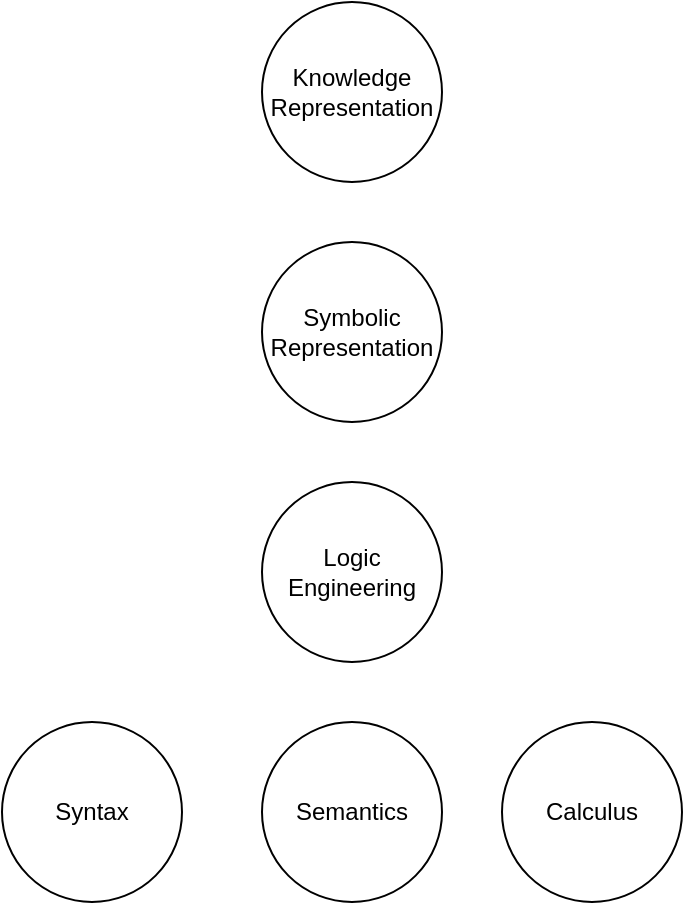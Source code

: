 <mxfile version="20.5.3" type="github">
  <diagram id="61uoC8Aeie0ySmn9iBYh" name="Page-1">
    <mxGraphModel dx="1348" dy="720" grid="1" gridSize="10" guides="1" tooltips="1" connect="1" arrows="1" fold="1" page="1" pageScale="1" pageWidth="850" pageHeight="1100" math="0" shadow="0">
      <root>
        <mxCell id="0" />
        <mxCell id="1" parent="0" />
        <mxCell id="ksrkDHLtkuaByw2PT24d-1" value="&lt;div&gt;Knowledge&lt;/div&gt;&lt;div&gt;Representation&lt;br&gt;&lt;/div&gt;" style="ellipse;whiteSpace=wrap;html=1;aspect=fixed;" vertex="1" parent="1">
          <mxGeometry x="360" y="240" width="90" height="90" as="geometry" />
        </mxCell>
        <mxCell id="ksrkDHLtkuaByw2PT24d-2" value="&lt;div&gt;Symbolic&lt;/div&gt;&lt;div&gt;Representation&lt;br&gt;&lt;/div&gt;" style="ellipse;whiteSpace=wrap;html=1;aspect=fixed;" vertex="1" parent="1">
          <mxGeometry x="360" y="360" width="90" height="90" as="geometry" />
        </mxCell>
        <mxCell id="ksrkDHLtkuaByw2PT24d-3" value="&lt;div&gt;Logic&lt;/div&gt;&lt;div&gt;Engineering&lt;br&gt;&lt;/div&gt;" style="ellipse;whiteSpace=wrap;html=1;aspect=fixed;" vertex="1" parent="1">
          <mxGeometry x="360" y="480" width="90" height="90" as="geometry" />
        </mxCell>
        <mxCell id="ksrkDHLtkuaByw2PT24d-4" value="Calculus" style="ellipse;whiteSpace=wrap;html=1;aspect=fixed;" vertex="1" parent="1">
          <mxGeometry x="480" y="600" width="90" height="90" as="geometry" />
        </mxCell>
        <mxCell id="ksrkDHLtkuaByw2PT24d-5" value="Semantics" style="ellipse;whiteSpace=wrap;html=1;aspect=fixed;" vertex="1" parent="1">
          <mxGeometry x="360" y="600" width="90" height="90" as="geometry" />
        </mxCell>
        <mxCell id="ksrkDHLtkuaByw2PT24d-6" value="Syntax" style="ellipse;whiteSpace=wrap;html=1;aspect=fixed;" vertex="1" parent="1">
          <mxGeometry x="230" y="600" width="90" height="90" as="geometry" />
        </mxCell>
      </root>
    </mxGraphModel>
  </diagram>
</mxfile>
